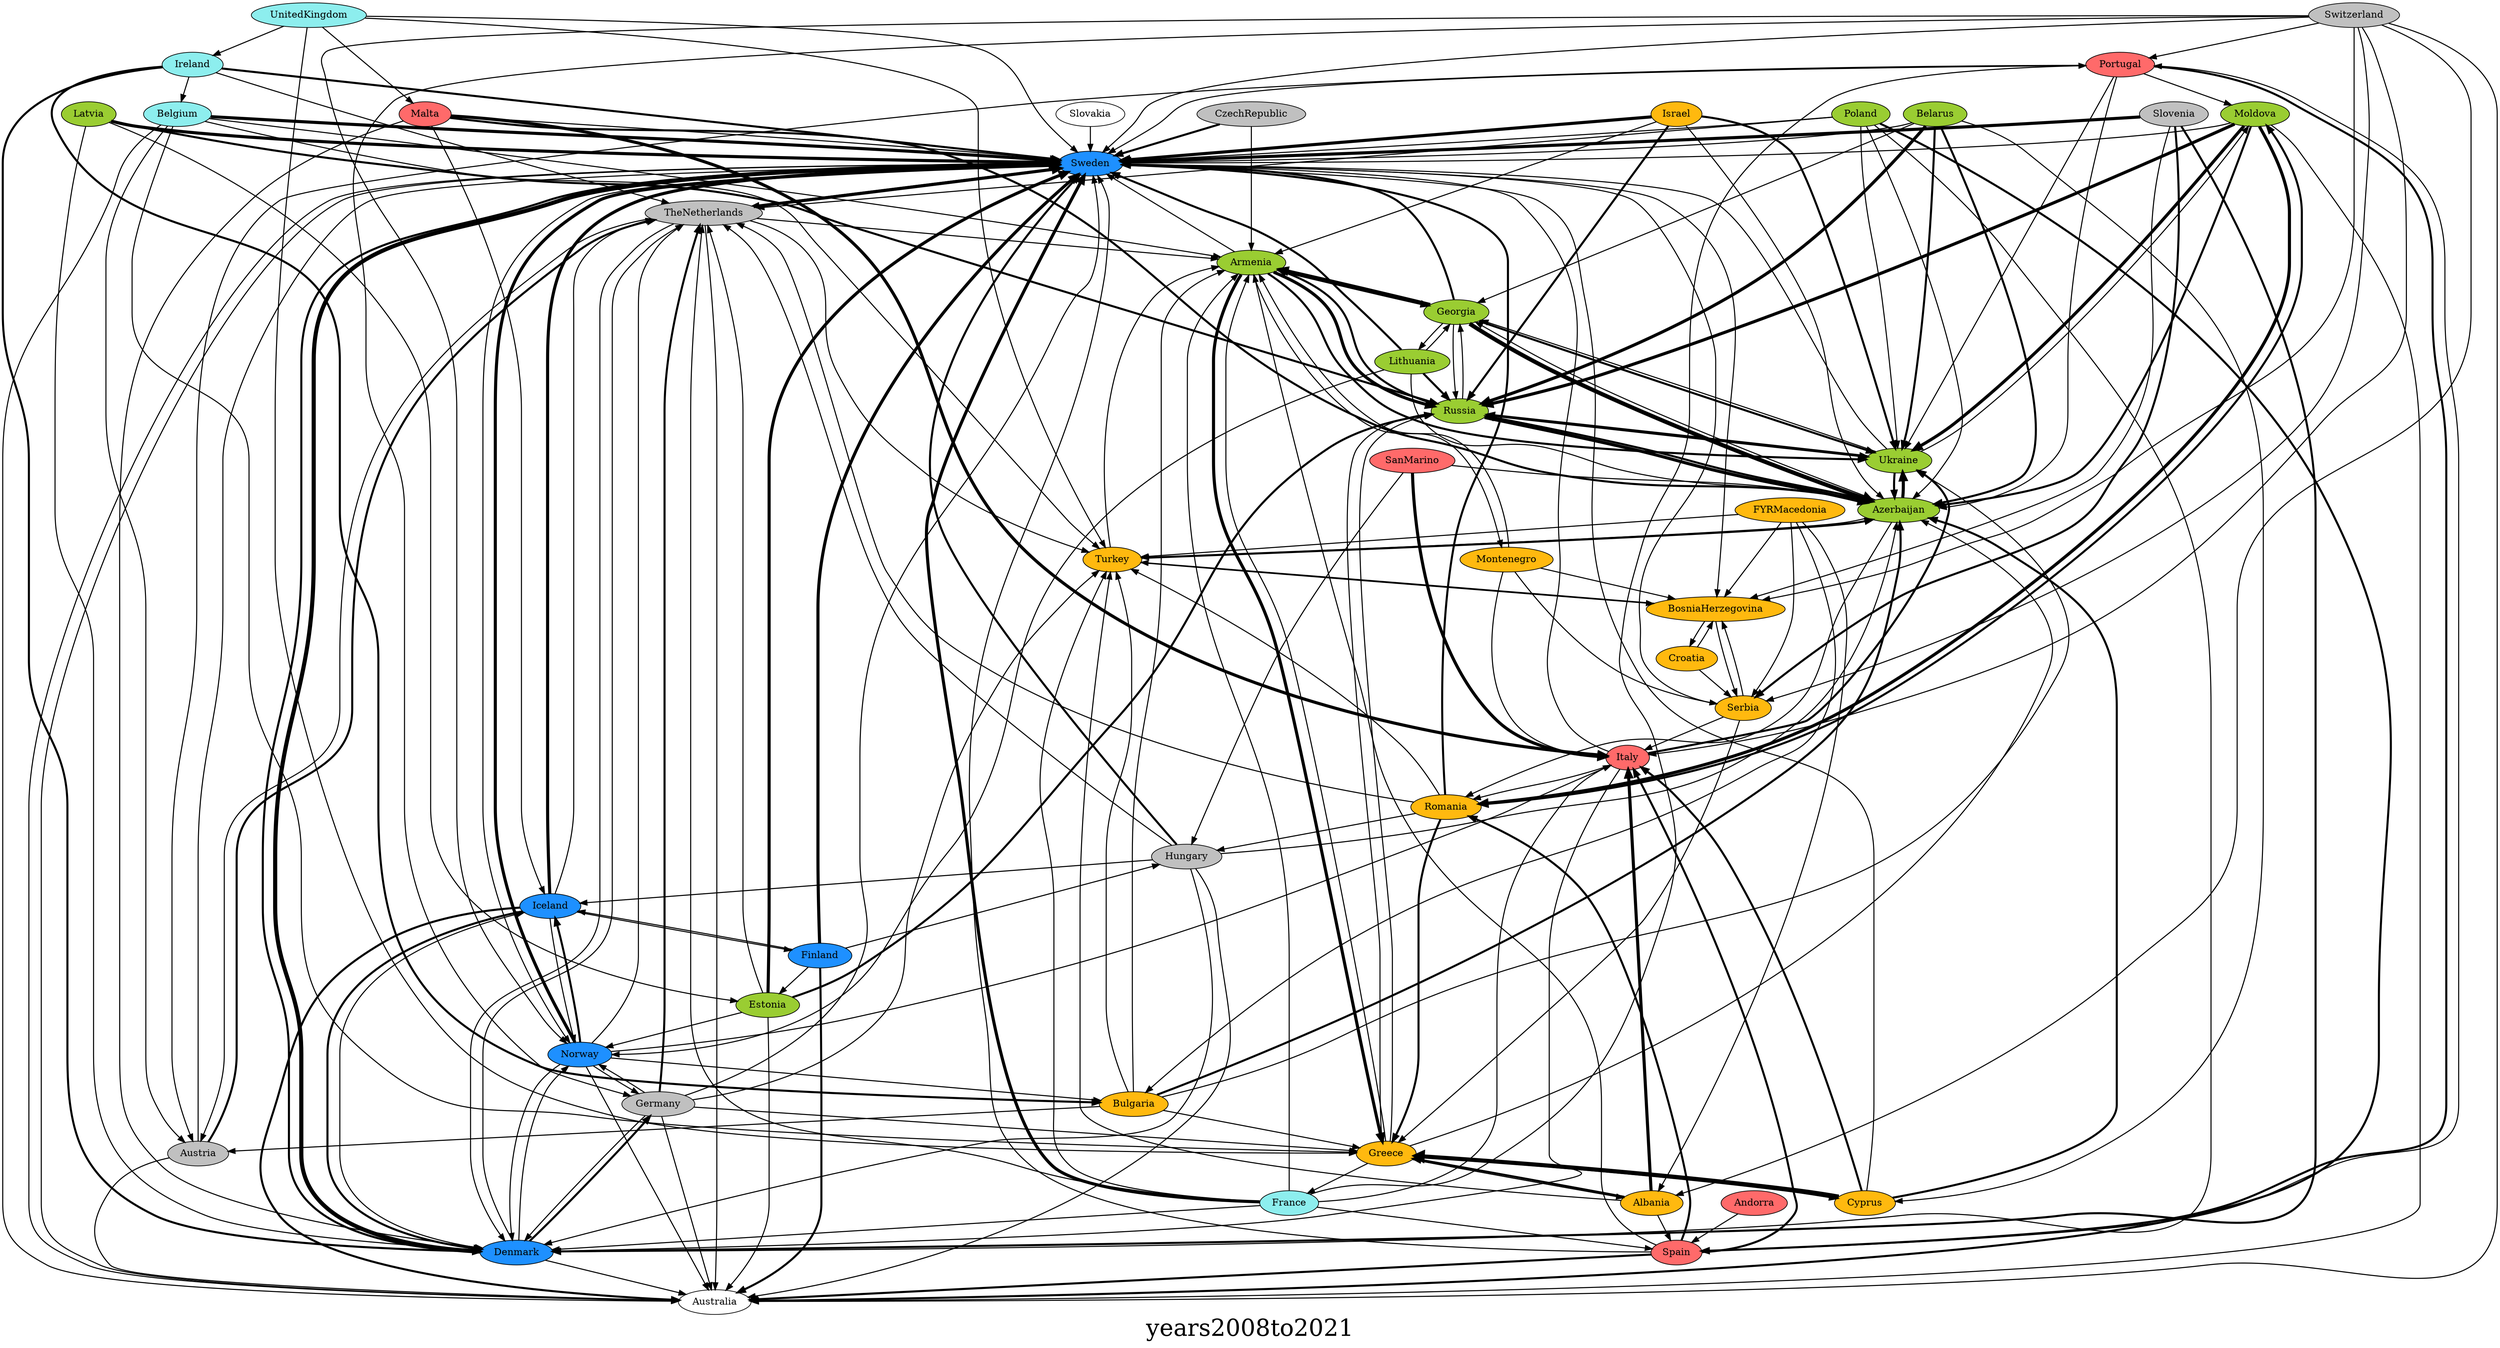 digraph{ graph [label=years2008to2021, fontsize=34]; Portugal [style=filled,fillcolor=indianred1]; Moldova [style=filled,fillcolor=olivedrab3]; Serbia [style=filled,fillcolor=darkgoldenrod1]; Sweden [style=filled,fillcolor=dodgerblue]; Estonia [style=filled,fillcolor=olivedrab3]; TheNetherlands [style=filled,fillcolor=gray]; Armenia [style=filled,fillcolor=olivedrab3]; Greece [style=filled,fillcolor=darkgoldenrod1]; Latvia [style=filled,fillcolor=olivedrab3]; Denmark [style=filled,fillcolor=dodgerblue]; Bulgaria [style=filled,fillcolor=darkgoldenrod1]; Armenia [style=filled,fillcolor=olivedrab3]; Lithuania [style=filled,fillcolor=olivedrab3]; Azerbaijan [style=filled,fillcolor=olivedrab3]; Sweden [style=filled,fillcolor=dodgerblue]; Serbia [style=filled,fillcolor=darkgoldenrod1]; Italy [style=filled,fillcolor=indianred1]; Moldova [style=filled,fillcolor=olivedrab3]; Montenegro [style=filled,fillcolor=darkgoldenrod1]; Armenia [style=filled,fillcolor=olivedrab3]; Iceland [style=filled,fillcolor=dodgerblue]; Finland [style=filled,fillcolor=dodgerblue]; Belgium [style=filled,fillcolor=darkslategray2]; Austria [style=filled,fillcolor=gray]; TheNetherlands [style=filled,fillcolor=gray]; Norway [style=filled,fillcolor=dodgerblue]; TheNetherlands [style=filled,fillcolor=gray]; Italy [style=filled,fillcolor=indianred1]; Sweden [style=filled,fillcolor=dodgerblue]; Portugal [style=filled,fillcolor=indianred1]; Azerbaijan [style=filled,fillcolor=olivedrab3]; Bulgaria [style=filled,fillcolor=darkgoldenrod1]; Azerbaijan [style=filled,fillcolor=olivedrab3]; Israel [style=filled,fillcolor=darkgoldenrod1]; Armenia [style=filled,fillcolor=olivedrab3]; Ukraine [style=filled,fillcolor=olivedrab3]; Moldova [style=filled,fillcolor=olivedrab3]; Denmark [style=filled,fillcolor=dodgerblue]; Iceland [style=filled,fillcolor=dodgerblue]; Sweden [style=filled,fillcolor=dodgerblue]; Denmark [style=filled,fillcolor=dodgerblue]; Italy [style=filled,fillcolor=indianred1]; Denmark [style=filled,fillcolor=dodgerblue]; Poland [style=filled,fillcolor=olivedrab3]; Latvia [style=filled,fillcolor=olivedrab3]; Russia [style=filled,fillcolor=olivedrab3]; Bulgaria [style=filled,fillcolor=darkgoldenrod1]; Ukraine [style=filled,fillcolor=olivedrab3]; Estonia [style=filled,fillcolor=olivedrab3]; Moldova [style=filled,fillcolor=olivedrab3]; Russia [style=filled,fillcolor=olivedrab3]; CzechRepublic [style=filled,fillcolor=gray]; Sweden [style=filled,fillcolor=dodgerblue]; Andorra [style=filled,fillcolor=indianred1]; Spain [style=filled,fillcolor=indianred1]; Lithuania [style=filled,fillcolor=olivedrab3]; Sweden [style=filled,fillcolor=dodgerblue]; Lithuania [style=filled,fillcolor=olivedrab3]; Russia [style=filled,fillcolor=olivedrab3]; Albania [style=filled,fillcolor=darkgoldenrod1]; Spain [style=filled,fillcolor=indianred1]; Ukraine [style=filled,fillcolor=olivedrab3]; Sweden [style=filled,fillcolor=dodgerblue]; Armenia [style=filled,fillcolor=olivedrab3]; Sweden [style=filled,fillcolor=dodgerblue]; Albania [style=filled,fillcolor=darkgoldenrod1]; Greece [style=filled,fillcolor=darkgoldenrod1]; Belarus [style=filled,fillcolor=olivedrab3]; Sweden [style=filled,fillcolor=dodgerblue]; Romania [style=filled,fillcolor=darkgoldenrod1]; Sweden [style=filled,fillcolor=dodgerblue]; FYRMacedonia [style=filled,fillcolor=darkgoldenrod1]; BosniaHerzegovina [style=filled,fillcolor=darkgoldenrod1]; UnitedKingdom [style=filled,fillcolor=darkslategray2]; Malta [style=filled,fillcolor=indianred1]; Slovenia [style=filled,fillcolor=gray]; Denmark [style=filled,fillcolor=dodgerblue]; Belarus [style=filled,fillcolor=olivedrab3]; Ukraine [style=filled,fillcolor=olivedrab3]; Cyprus [style=filled,fillcolor=darkgoldenrod1]; Azerbaijan [style=filled,fillcolor=olivedrab3]; Greece [style=filled,fillcolor=darkgoldenrod1]; France [style=filled,fillcolor=darkslategray2]; Israel [style=filled,fillcolor=darkgoldenrod1]; Russia [style=filled,fillcolor=olivedrab3]; Germany [style=filled,fillcolor=gray]; TheNetherlands [style=filled,fillcolor=gray]; Montenegro [style=filled,fillcolor=darkgoldenrod1]; Italy [style=filled,fillcolor=indianred1]; Iceland [style=filled,fillcolor=dodgerblue]; Denmark [style=filled,fillcolor=dodgerblue]; Romania [style=filled,fillcolor=darkgoldenrod1]; Moldova [style=filled,fillcolor=olivedrab3]; France [style=filled,fillcolor=darkslategray2]; Portugal [style=filled,fillcolor=indianred1]; Georgia [style=filled,fillcolor=olivedrab3]; Sweden [style=filled,fillcolor=dodgerblue]; Poland [style=filled,fillcolor=olivedrab3]; Sweden [style=filled,fillcolor=dodgerblue]; Slovenia [style=filled,fillcolor=gray]; Sweden [style=filled,fillcolor=dodgerblue]; Georgia [style=filled,fillcolor=olivedrab3]; Azerbaijan [style=filled,fillcolor=olivedrab3]; BosniaHerzegovina [style=filled,fillcolor=darkgoldenrod1]; Serbia [style=filled,fillcolor=darkgoldenrod1]; Romania [style=filled,fillcolor=darkgoldenrod1]; Turkey [style=filled,fillcolor=darkgoldenrod1]; Greece [style=filled,fillcolor=darkgoldenrod1]; Armenia [style=filled,fillcolor=olivedrab3]; Russia [style=filled,fillcolor=olivedrab3]; Ukraine [style=filled,fillcolor=olivedrab3]; Poland [style=filled,fillcolor=olivedrab3]; Ukraine [style=filled,fillcolor=olivedrab3]; Hungary [style=filled,fillcolor=gray]; Azerbaijan [style=filled,fillcolor=olivedrab3]; Switzerland [style=filled,fillcolor=gray]; BosniaHerzegovina [style=filled,fillcolor=darkgoldenrod1]; Norway [style=filled,fillcolor=dodgerblue]; Bulgaria [style=filled,fillcolor=darkgoldenrod1]; Poland [style=filled,fillcolor=olivedrab3]; TheNetherlands [style=filled,fillcolor=gray]; BosniaHerzegovina [style=filled,fillcolor=darkgoldenrod1]; Croatia [style=filled,fillcolor=darkgoldenrod1]; Azerbaijan [style=filled,fillcolor=olivedrab3]; Ukraine [style=filled,fillcolor=olivedrab3]; Austria [style=filled,fillcolor=gray]; TheNetherlands [style=filled,fillcolor=gray]; Armenia [style=filled,fillcolor=olivedrab3]; Finland [style=filled,fillcolor=dodgerblue]; Iceland [style=filled,fillcolor=dodgerblue]; Ukraine [style=filled,fillcolor=olivedrab3]; Georgia [style=filled,fillcolor=olivedrab3]; Israel [style=filled,fillcolor=darkgoldenrod1]; Ukraine [style=filled,fillcolor=olivedrab3]; FYRMacedonia [style=filled,fillcolor=darkgoldenrod1]; Bulgaria [style=filled,fillcolor=darkgoldenrod1]; Sweden [style=filled,fillcolor=dodgerblue]; BosniaHerzegovina [style=filled,fillcolor=darkgoldenrod1]; Serbia [style=filled,fillcolor=darkgoldenrod1]; Greece [style=filled,fillcolor=darkgoldenrod1]; FYRMacedonia [style=filled,fillcolor=darkgoldenrod1]; Serbia [style=filled,fillcolor=darkgoldenrod1]; Armenia [style=filled,fillcolor=olivedrab3]; Montenegro [style=filled,fillcolor=darkgoldenrod1]; Cyprus [style=filled,fillcolor=darkgoldenrod1]; Italy [style=filled,fillcolor=indianred1]; UnitedKingdom [style=filled,fillcolor=darkslategray2]; Greece [style=filled,fillcolor=darkgoldenrod1]; France [style=filled,fillcolor=darkslategray2]; Denmark [style=filled,fillcolor=dodgerblue]; UnitedKingdom [style=filled,fillcolor=darkslategray2]; Ireland [style=filled,fillcolor=darkslategray2]; Sweden [style=filled,fillcolor=dodgerblue]; Spain [style=filled,fillcolor=indianred1]; Portugal [style=filled,fillcolor=indianred1]; FYRMacedonia [style=filled,fillcolor=darkgoldenrod1]; Turkey [style=filled,fillcolor=darkgoldenrod1]; Germany [style=filled,fillcolor=gray]; Greece [style=filled,fillcolor=darkgoldenrod1]; Cyprus [style=filled,fillcolor=darkgoldenrod1]; Latvia [style=filled,fillcolor=olivedrab3]; Sweden [style=filled,fillcolor=dodgerblue]; Switzerland [style=filled,fillcolor=gray]; Albania [style=filled,fillcolor=darkgoldenrod1]; Romania [style=filled,fillcolor=darkgoldenrod1]; Hungary [style=filled,fillcolor=gray]; Poland [style=filled,fillcolor=olivedrab3]; Denmark [style=filled,fillcolor=dodgerblue]; Switzerland [style=filled,fillcolor=gray]; Sweden [style=filled,fillcolor=dodgerblue]; Ireland [style=filled,fillcolor=darkslategray2]; Denmark [style=filled,fillcolor=dodgerblue]; France [style=filled,fillcolor=darkslategray2]; Italy [style=filled,fillcolor=indianred1]; Belarus [style=filled,fillcolor=olivedrab3]; Georgia [style=filled,fillcolor=olivedrab3]; Moldova [style=filled,fillcolor=olivedrab3]; Romania [style=filled,fillcolor=darkgoldenrod1]; Turkey [style=filled,fillcolor=darkgoldenrod1]; Armenia [style=filled,fillcolor=olivedrab3]; SanMarino [style=filled,fillcolor=indianred1]; Italy [style=filled,fillcolor=indianred1]; Moldova [style=filled,fillcolor=olivedrab3]; Ukraine [style=filled,fillcolor=olivedrab3]; UnitedKingdom [style=filled,fillcolor=darkslategray2]; Turkey [style=filled,fillcolor=darkgoldenrod1]; Israel [style=filled,fillcolor=darkgoldenrod1]; Sweden [style=filled,fillcolor=dodgerblue]; Romania [style=filled,fillcolor=darkgoldenrod1]; TheNetherlands [style=filled,fillcolor=gray]; Switzerland [style=filled,fillcolor=gray]; Serbia [style=filled,fillcolor=darkgoldenrod1]; FYRMacedonia [style=filled,fillcolor=darkgoldenrod1]; Albania [style=filled,fillcolor=darkgoldenrod1]; Finland [style=filled,fillcolor=dodgerblue]; Hungary [style=filled,fillcolor=gray]; Moldova [style=filled,fillcolor=olivedrab3]; Sweden [style=filled,fillcolor=dodgerblue]; Finland [style=filled,fillcolor=dodgerblue]; Sweden [style=filled,fillcolor=dodgerblue]; Norway [style=filled,fillcolor=dodgerblue]; Spain [style=filled,fillcolor=indianred1]; Norway [style=filled,fillcolor=dodgerblue]; Iceland [style=filled,fillcolor=dodgerblue]; Hungary [style=filled,fillcolor=gray]; Malta [style=filled,fillcolor=indianred1]; Denmark [style=filled,fillcolor=dodgerblue]; Estonia [style=filled,fillcolor=olivedrab3]; Sweden [style=filled,fillcolor=dodgerblue]; France [style=filled,fillcolor=darkslategray2]; TheNetherlands [style=filled,fillcolor=gray]; Sweden [style=filled,fillcolor=dodgerblue]; TheNetherlands [style=filled,fillcolor=gray]; Croatia [style=filled,fillcolor=darkgoldenrod1]; BosniaHerzegovina [style=filled,fillcolor=darkgoldenrod1]; Georgia [style=filled,fillcolor=olivedrab3]; Ukraine [style=filled,fillcolor=olivedrab3]; Iceland [style=filled,fillcolor=dodgerblue]; TheNetherlands [style=filled,fillcolor=gray]; SanMarino [style=filled,fillcolor=indianred1]; Hungary [style=filled,fillcolor=gray]; Turkey [style=filled,fillcolor=darkgoldenrod1]; BosniaHerzegovina [style=filled,fillcolor=darkgoldenrod1]; Bulgaria [style=filled,fillcolor=darkgoldenrod1]; Austria [style=filled,fillcolor=gray]; Denmark [style=filled,fillcolor=dodgerblue]; Norway [style=filled,fillcolor=dodgerblue]; Malta [style=filled,fillcolor=indianred1]; Italy [style=filled,fillcolor=indianred1]; BosniaHerzegovina [style=filled,fillcolor=darkgoldenrod1]; Turkey [style=filled,fillcolor=darkgoldenrod1]; Azerbaijan [style=filled,fillcolor=olivedrab3]; Russia [style=filled,fillcolor=olivedrab3]; Moldova [style=filled,fillcolor=olivedrab3]; Azerbaijan [style=filled,fillcolor=olivedrab3]; Romania [style=filled,fillcolor=darkgoldenrod1]; Armenia [style=filled,fillcolor=olivedrab3]; Georgia [style=filled,fillcolor=olivedrab3]; Norway [style=filled,fillcolor=dodgerblue]; Germany [style=filled,fillcolor=gray]; Belarus [style=filled,fillcolor=olivedrab3]; Cyprus [style=filled,fillcolor=darkgoldenrod1]; Denmark [style=filled,fillcolor=dodgerblue]; Sweden [style=filled,fillcolor=dodgerblue]; Israel [style=filled,fillcolor=darkgoldenrod1]; Azerbaijan [style=filled,fillcolor=olivedrab3]; Austria [style=filled,fillcolor=gray]; Sweden [style=filled,fillcolor=dodgerblue]; Ukraine [style=filled,fillcolor=olivedrab3]; Azerbaijan [style=filled,fillcolor=olivedrab3]; Hungary [style=filled,fillcolor=gray]; Denmark [style=filled,fillcolor=dodgerblue]; Iceland [style=filled,fillcolor=dodgerblue]; Lithuania [style=filled,fillcolor=olivedrab3]; Norway [style=filled,fillcolor=dodgerblue]; Romania [style=filled,fillcolor=darkgoldenrod1]; Greece [style=filled,fillcolor=darkgoldenrod1]; Russia [style=filled,fillcolor=olivedrab3]; Germany [style=filled,fillcolor=gray]; Turkey [style=filled,fillcolor=darkgoldenrod1]; Italy [style=filled,fillcolor=indianred1]; Romania [style=filled,fillcolor=darkgoldenrod1]; Switzerland [style=filled,fillcolor=gray]; Italy [style=filled,fillcolor=indianred1]; Estonia [style=filled,fillcolor=olivedrab3]; Russia [style=filled,fillcolor=olivedrab3]; Armenia [style=filled,fillcolor=olivedrab3]; France [style=filled,fillcolor=darkslategray2]; Spain [style=filled,fillcolor=indianred1]; Norway [style=filled,fillcolor=dodgerblue]; Sweden [style=filled,fillcolor=dodgerblue]; UnitedKingdom [style=filled,fillcolor=darkslategray2]; Sweden [style=filled,fillcolor=dodgerblue]; Bulgaria [style=filled,fillcolor=darkgoldenrod1]; Greece [style=filled,fillcolor=darkgoldenrod1]; Portugal [style=filled,fillcolor=indianred1]; Spain [style=filled,fillcolor=indianred1]; Belgium [style=filled,fillcolor=darkslategray2]; Hungary [style=filled,fillcolor=gray]; TheNetherlands [style=filled,fillcolor=gray]; Sweden [style=filled,fillcolor=dodgerblue]; Norway [style=filled,fillcolor=dodgerblue]; Switzerland [style=filled,fillcolor=gray]; Germany [style=filled,fillcolor=gray]; Estonia [style=filled,fillcolor=olivedrab3]; Norway [style=filled,fillcolor=dodgerblue]; Ukraine [style=filled,fillcolor=olivedrab3]; Russia [style=filled,fillcolor=olivedrab3]; Denmark [style=filled,fillcolor=dodgerblue]; Germany [style=filled,fillcolor=gray]; Albania [style=filled,fillcolor=darkgoldenrod1]; Italy [style=filled,fillcolor=indianred1]; Slovenia [style=filled,fillcolor=gray]; Serbia [style=filled,fillcolor=darkgoldenrod1]; TheNetherlands [style=filled,fillcolor=gray]; Austria [style=filled,fillcolor=gray]; Cyprus [style=filled,fillcolor=darkgoldenrod1]; Sweden [style=filled,fillcolor=dodgerblue]; Switzerland [style=filled,fillcolor=gray]; Portugal [style=filled,fillcolor=indianred1]; TheNetherlands [style=filled,fillcolor=gray]; Turkey [style=filled,fillcolor=darkgoldenrod1]; Belarus [style=filled,fillcolor=olivedrab3]; Azerbaijan [style=filled,fillcolor=olivedrab3]; Austria [style=filled,fillcolor=gray]; TheNetherlands [style=filled,fillcolor=gray]; France [style=filled,fillcolor=darkslategray2]; Sweden [style=filled,fillcolor=dodgerblue]; Spain [style=filled,fillcolor=indianred1]; Italy [style=filled,fillcolor=indianred1]; Azerbaijan [style=filled,fillcolor=olivedrab3]; Georgia [style=filled,fillcolor=olivedrab3]; CzechRepublic [style=filled,fillcolor=gray]; Armenia [style=filled,fillcolor=olivedrab3]; Azerbaijan [style=filled,fillcolor=olivedrab3]; Turkey [style=filled,fillcolor=darkgoldenrod1]; Portugal [style=filled,fillcolor=indianred1]; Ukraine [style=filled,fillcolor=olivedrab3]; Iceland [style=filled,fillcolor=dodgerblue]; Norway [style=filled,fillcolor=dodgerblue]; Switzerland [style=filled,fillcolor=gray]; Norway [style=filled,fillcolor=dodgerblue]; Ireland [style=filled,fillcolor=darkslategray2]; TheNetherlands [style=filled,fillcolor=gray]; Armenia [style=filled,fillcolor=olivedrab3]; Ukraine [style=filled,fillcolor=olivedrab3]; Georgia [style=filled,fillcolor=olivedrab3]; Armenia [style=filled,fillcolor=olivedrab3]; Russia [style=filled,fillcolor=olivedrab3]; Hungary [style=filled,fillcolor=gray]; Sweden [style=filled,fillcolor=dodgerblue]; Portugal [style=filled,fillcolor=indianred1]; Austria [style=filled,fillcolor=gray]; Greece [style=filled,fillcolor=darkgoldenrod1]; Azerbaijan [style=filled,fillcolor=olivedrab3]; Ireland [style=filled,fillcolor=darkslategray2]; Sweden [style=filled,fillcolor=dodgerblue]; Spain [style=filled,fillcolor=indianred1]; Romania [style=filled,fillcolor=darkgoldenrod1]; Poland [style=filled,fillcolor=olivedrab3]; Azerbaijan [style=filled,fillcolor=olivedrab3]; Finland [style=filled,fillcolor=dodgerblue]; Russia [style=filled,fillcolor=olivedrab3]; Azerbaijan [style=filled,fillcolor=olivedrab3]; Norway [style=filled,fillcolor=dodgerblue]; Denmark [style=filled,fillcolor=dodgerblue]; TheNetherlands [style=filled,fillcolor=gray]; Montenegro [style=filled,fillcolor=darkgoldenrod1]; BosniaHerzegovina [style=filled,fillcolor=darkgoldenrod1]; Russia [style=filled,fillcolor=olivedrab3]; Greece [style=filled,fillcolor=darkgoldenrod1]; Spain [style=filled,fillcolor=indianred1]; Sweden [style=filled,fillcolor=dodgerblue]; Spain [style=filled,fillcolor=indianred1]; Armenia [style=filled,fillcolor=olivedrab3]; Belgium [style=filled,fillcolor=darkslategray2]; Sweden [style=filled,fillcolor=dodgerblue]; Germany [style=filled,fillcolor=gray]; Germany [style=filled,fillcolor=gray]; Sweden [style=filled,fillcolor=dodgerblue]; Germany [style=filled,fillcolor=gray]; Denmark [style=filled,fillcolor=dodgerblue]; Russia [style=filled,fillcolor=olivedrab3]; Georgia [style=filled,fillcolor=olivedrab3]; Ireland [style=filled,fillcolor=darkslategray2]; Belgium [style=filled,fillcolor=darkslategray2]; Iceland [style=filled,fillcolor=dodgerblue]; Sweden [style=filled,fillcolor=dodgerblue]; Cyprus [style=filled,fillcolor=darkgoldenrod1]; Greece [style=filled,fillcolor=darkgoldenrod1]; Croatia [style=filled,fillcolor=darkgoldenrod1]; Serbia [style=filled,fillcolor=darkgoldenrod1]; Albania [style=filled,fillcolor=darkgoldenrod1]; Turkey [style=filled,fillcolor=darkgoldenrod1]; Ireland [style=filled,fillcolor=darkslategray2]; Bulgaria [style=filled,fillcolor=darkgoldenrod1]; Greece [style=filled,fillcolor=darkgoldenrod1]; Albania [style=filled,fillcolor=darkgoldenrod1]; Belarus [style=filled,fillcolor=olivedrab3]; Russia [style=filled,fillcolor=olivedrab3]; TheNetherlands [style=filled,fillcolor=gray]; Denmark [style=filled,fillcolor=dodgerblue]; Norway [style=filled,fillcolor=dodgerblue]; Italy [style=filled,fillcolor=indianred1]; SanMarino [style=filled,fillcolor=indianred1]; Azerbaijan [style=filled,fillcolor=olivedrab3]; Hungary [style=filled,fillcolor=gray]; Iceland [style=filled,fillcolor=dodgerblue]; Malta [style=filled,fillcolor=indianred1]; Sweden [style=filled,fillcolor=dodgerblue]; Serbia [style=filled,fillcolor=darkgoldenrod1]; BosniaHerzegovina [style=filled,fillcolor=darkgoldenrod1]; Malta [style=filled,fillcolor=indianred1]; Iceland [style=filled,fillcolor=dodgerblue]; TheNetherlands [style=filled,fillcolor=gray]; Sweden [style=filled,fillcolor=dodgerblue]; Bulgaria [style=filled,fillcolor=darkgoldenrod1]; Turkey [style=filled,fillcolor=darkgoldenrod1]; Belgium [style=filled,fillcolor=darkslategray2]; Armenia [style=filled,fillcolor=olivedrab3]; Italy [style=filled,fillcolor=indianred1]; Ukraine [style=filled,fillcolor=olivedrab3]; France [style=filled,fillcolor=darkslategray2]; Armenia [style=filled,fillcolor=olivedrab3]; Georgia [style=filled,fillcolor=olivedrab3]; Lithuania [style=filled,fillcolor=olivedrab3]; Belgium [style=filled,fillcolor=darkslategray2]; Greece [style=filled,fillcolor=darkgoldenrod1]; Belgium [style=filled,fillcolor=darkslategray2]; Turkey [style=filled,fillcolor=darkgoldenrod1]; Georgia [style=filled,fillcolor=olivedrab3]; Russia [style=filled,fillcolor=olivedrab3]; Germany [style=filled,fillcolor=gray]; Norway [style=filled,fillcolor=dodgerblue]; Switzerland [style=filled,fillcolor=gray]; Finland [style=filled,fillcolor=dodgerblue]; Estonia [style=filled,fillcolor=olivedrab3]; Slovenia [style=filled,fillcolor=gray]; BosniaHerzegovina [style=filled,fillcolor=darkgoldenrod1]; Portugal [style=filled,fillcolor=indianred1]; Sweden [style=filled,fillcolor=dodgerblue]; Malta [style=filled,fillcolor=indianred1]; Azerbaijan [style=filled,fillcolor=olivedrab3]; France [style=filled,fillcolor=darkslategray2]; Turkey [style=filled,fillcolor=darkgoldenrod1]; Lithuania [style=filled,fillcolor=olivedrab3]; Georgia [style=filled,fillcolor=olivedrab3]; Latvia [style=filled,fillcolor=olivedrab3]; Estonia [style=filled,fillcolor=olivedrab3]; Montenegro [style=filled,fillcolor=darkgoldenrod1]; Serbia [style=filled,fillcolor=darkgoldenrod1]; Sweden [style=filled,fillcolor=dodgerblue]; Portugal->Moldova [penwidth=1.5];Serbia->Sweden [penwidth=1.5];Estonia->TheNetherlands [penwidth=1.5];Armenia->Greece [penwidth=4.5];Latvia->Denmark [penwidth=1.5];Bulgaria->Armenia [penwidth=1.5];Lithuania->Azerbaijan [penwidth=1.5];Slovakia->Sweden [penwidth=1.5];Serbia->Italy [penwidth=1.5];Moldova->Australia [penwidth=1.5];Montenegro->Armenia [penwidth=1.5];Iceland->Finland [penwidth=1.5];Belgium->Austria [penwidth=1.5];TheNetherlands->Australia [penwidth=1.5];Norway->TheNetherlands [penwidth=1.5];Italy->Sweden [penwidth=1.5];Portugal->Azerbaijan [penwidth=1.5];Bulgaria->Azerbaijan [penwidth=3.0];Israel->Armenia [penwidth=1.5];Ukraine->Moldova [penwidth=1.5];Denmark->Iceland [penwidth=1.5];Sweden->Denmark [penwidth=3.0];Italy->Denmark [penwidth=1.5];Poland->Australia [penwidth=3.0];Latvia->Russia [penwidth=3.0];Bulgaria->Ukraine [penwidth=1.5];Estonia->Australia [penwidth=1.5];Moldova->Russia [penwidth=4.5];CzechRepublic->Sweden [penwidth=3.0];Andorra->Spain [penwidth=1.5];Lithuania->Sweden [penwidth=3.0];Lithuania->Russia [penwidth=3.0];Albania->Spain [penwidth=1.5];Ukraine->Sweden [penwidth=1.5];Armenia->Sweden [penwidth=1.5];Albania->Greece [penwidth=3.0];Belarus->Sweden [penwidth=1.5];Romania->Sweden [penwidth=3.0];FYRMacedonia->BosniaHerzegovina [penwidth=1.5];UnitedKingdom->Malta [penwidth=1.5];Slovenia->Denmark [penwidth=3.0];Belarus->Ukraine [penwidth=3.0];Cyprus->Azerbaijan [penwidth=3.0];Greece->France [penwidth=1.5];Israel->Russia [penwidth=3.0];Germany->TheNetherlands [penwidth=3.0];Montenegro->Italy [penwidth=1.5];Iceland->Denmark [penwidth=3.0];Denmark->Australia [penwidth=1.5];Romania->Moldova [penwidth=3.0];France->Portugal [penwidth=1.5];Georgia->Sweden [penwidth=3.0];Poland->Sweden [penwidth=1.5];Slovenia->Sweden [penwidth=4.5];Georgia->Azerbaijan [penwidth=6.0];BosniaHerzegovina->Serbia [penwidth=1.5];Romania->Turkey [penwidth=1.5];Greece->Armenia [penwidth=1.5];Russia->Ukraine [penwidth=3.0];Poland->Ukraine [penwidth=1.5];Hungary->Azerbaijan [penwidth=1.5];Switzerland->BosniaHerzegovina [penwidth=1.5];Norway->Bulgaria [penwidth=1.5];Poland->TheNetherlands [penwidth=1.5];BosniaHerzegovina->Croatia [penwidth=1.5];Azerbaijan->Ukraine [penwidth=4.5];Austria->Australia [penwidth=1.5];TheNetherlands->Armenia [penwidth=1.5];Finland->Iceland [penwidth=1.5];Ukraine->Georgia [penwidth=1.5];Israel->Ukraine [penwidth=3.0];FYRMacedonia->Bulgaria [penwidth=1.5];Sweden->BosniaHerzegovina [penwidth=1.5];Serbia->Greece [penwidth=1.5];FYRMacedonia->Serbia [penwidth=1.5];Armenia->Montenegro [penwidth=1.5];Cyprus->Italy [penwidth=3.0];UnitedKingdom->Greece [penwidth=1.5];France->Denmark [penwidth=1.5];UnitedKingdom->Ireland [penwidth=1.5];Sweden->Australia [penwidth=1.5];Spain->Portugal [penwidth=1.5];FYRMacedonia->Turkey [penwidth=1.5];Germany->Greece [penwidth=1.5];Greece->Cyprus [penwidth=3.0];Latvia->Sweden [penwidth=4.5];Switzerland->Albania [penwidth=1.5];Romania->Hungary [penwidth=1.5];Poland->Denmark [penwidth=1.5];Switzerland->Sweden [penwidth=1.5];Ireland->Denmark [penwidth=3.0];France->Italy [penwidth=1.5];Belarus->Georgia [penwidth=1.5];Moldova->Romania [penwidth=4.5];Turkey->Armenia [penwidth=1.5];SanMarino->Italy [penwidth=4.5];Moldova->Ukraine [penwidth=4.5];UnitedKingdom->Turkey [penwidth=1.5];Israel->Sweden [penwidth=4.5];Romania->TheNetherlands [penwidth=1.5];Switzerland->Serbia [penwidth=1.5];FYRMacedonia->Albania [penwidth=1.5];Finland->Hungary [penwidth=1.5];Moldova->Sweden [penwidth=1.5];Finland->Sweden [penwidth=4.5];Norway->Australia [penwidth=1.5];Spain->Australia [penwidth=3.0];Norway->Iceland [penwidth=3.0];Hungary->Australia [penwidth=1.5];Malta->Denmark [penwidth=1.5];Estonia->Sweden [penwidth=4.5];France->TheNetherlands [penwidth=1.5];Sweden->TheNetherlands [penwidth=1.5];Croatia->BosniaHerzegovina [penwidth=1.5];Georgia->Ukraine [penwidth=3.0];Iceland->TheNetherlands [penwidth=1.5];SanMarino->Hungary [penwidth=1.5];Turkey->BosniaHerzegovina [penwidth=1.5];Bulgaria->Austria [penwidth=1.5];Denmark->Norway [penwidth=1.5];Malta->Italy [penwidth=4.5];BosniaHerzegovina->Turkey [penwidth=1.5];Turkey->Azerbaijan [penwidth=3.0];Azerbaijan->Russia [penwidth=3.0];Moldova->Azerbaijan [penwidth=3.0];Azerbaijan->Romania [penwidth=1.5];Armenia->Georgia [penwidth=3.0];Norway->Germany [penwidth=1.5];Belarus->Cyprus [penwidth=1.5];Denmark->Sweden [penwidth=6.0];Israel->Azerbaijan [penwidth=1.5];Austria->Sweden [penwidth=1.5];Ukraine->Azerbaijan [penwidth=3.0];Hungary->Denmark [penwidth=1.5];Iceland->Australia [penwidth=3.0];Lithuania->Norway [penwidth=1.5];Romania->Greece [penwidth=3.0];Greece->Russia [penwidth=1.5];Germany->Turkey [penwidth=1.5];Italy->Romania [penwidth=1.5];Switzerland->Italy [penwidth=1.5];Estonia->Russia [penwidth=3.0];Russia->Armenia [penwidth=3.0];France->Spain [penwidth=1.5];Norway->Sweden [penwidth=4.5];UnitedKingdom->Sweden [penwidth=1.5];Bulgaria->Greece [penwidth=1.5];Portugal->Spain [penwidth=3.0];Belgium->Australia [penwidth=1.5];Hungary->TheNetherlands [penwidth=1.5];Sweden->Norway [penwidth=1.5];Switzerland->Germany [penwidth=1.5];Estonia->Norway [penwidth=1.5];Ukraine->Russia [penwidth=3.0];Denmark->Germany [penwidth=3.0];Albania->Italy [penwidth=4.5];Slovenia->Serbia [penwidth=3.0];TheNetherlands->Austria [penwidth=1.5];Cyprus->Sweden [penwidth=1.5];Switzerland->Portugal [penwidth=1.5];TheNetherlands->Turkey [penwidth=1.5];Belarus->Azerbaijan [penwidth=3.0];Austria->TheNetherlands [penwidth=3.0];France->Sweden [penwidth=4.5];Spain->Italy [penwidth=3.0];Azerbaijan->Georgia [penwidth=1.5];CzechRepublic->Armenia [penwidth=1.5];Azerbaijan->Turkey [penwidth=1.5];Portugal->Ukraine [penwidth=1.5];Iceland->Norway [penwidth=1.5];Switzerland->Norway [penwidth=1.5];Ireland->TheNetherlands [penwidth=1.5];Armenia->Ukraine [penwidth=3.0];Georgia->Armenia [penwidth=4.5];Armenia->Russia [penwidth=4.5];Hungary->Sweden [penwidth=3.0];Portugal->Austria [penwidth=1.5];Greece->Azerbaijan [penwidth=1.5];Ireland->Sweden [penwidth=3.0];Spain->Romania [penwidth=3.0];Poland->Azerbaijan [penwidth=1.5];Finland->Australia [penwidth=3.0];Russia->Azerbaijan [penwidth=4.5];Norway->Denmark [penwidth=1.5];Denmark->TheNetherlands [penwidth=1.5];Montenegro->BosniaHerzegovina [penwidth=1.5];Russia->Greece [penwidth=1.5];Spain->Sweden [penwidth=1.5];Spain->Armenia [penwidth=1.5];Belgium->Sweden [penwidth=4.5];Germany->Australia [penwidth=1.5];Germany->Sweden [penwidth=1.5];Germany->Denmark [penwidth=1.5];Russia->Georgia [penwidth=1.5];Ireland->Belgium [penwidth=1.5];Iceland->Sweden [penwidth=4.5];Cyprus->Greece [penwidth=6.0];Croatia->Serbia [penwidth=1.5];Albania->Turkey [penwidth=1.5];Ireland->Bulgaria [penwidth=3.0];Greece->Albania [penwidth=1.5];Belarus->Russia [penwidth=4.5];TheNetherlands->Denmark [penwidth=1.5];Norway->Italy [penwidth=1.5];SanMarino->Azerbaijan [penwidth=1.5];Hungary->Iceland [penwidth=1.5];Malta->Sweden [penwidth=1.5];Serbia->BosniaHerzegovina [penwidth=1.5];Malta->Iceland [penwidth=1.5];TheNetherlands->Sweden [penwidth=4.5];Bulgaria->Turkey [penwidth=1.5];Belgium->Armenia [penwidth=1.5];Italy->Ukraine [penwidth=3.0];France->Armenia [penwidth=1.5];Georgia->Lithuania [penwidth=1.5];Belgium->Greece [penwidth=1.5];Belgium->Turkey [penwidth=1.5];Georgia->Russia [penwidth=1.5];Germany->Norway [penwidth=1.5];Switzerland->Australia [penwidth=1.5];Finland->Estonia [penwidth=1.5];Slovenia->BosniaHerzegovina [penwidth=1.5];Portugal->Sweden [penwidth=1.5];Malta->Azerbaijan [penwidth=3.0];France->Turkey [penwidth=1.5];Lithuania->Georgia [penwidth=1.5];Latvia->Estonia [penwidth=1.5];Montenegro->Serbia [penwidth=1.5];Australia->Sweden [penwidth=1.5];}
